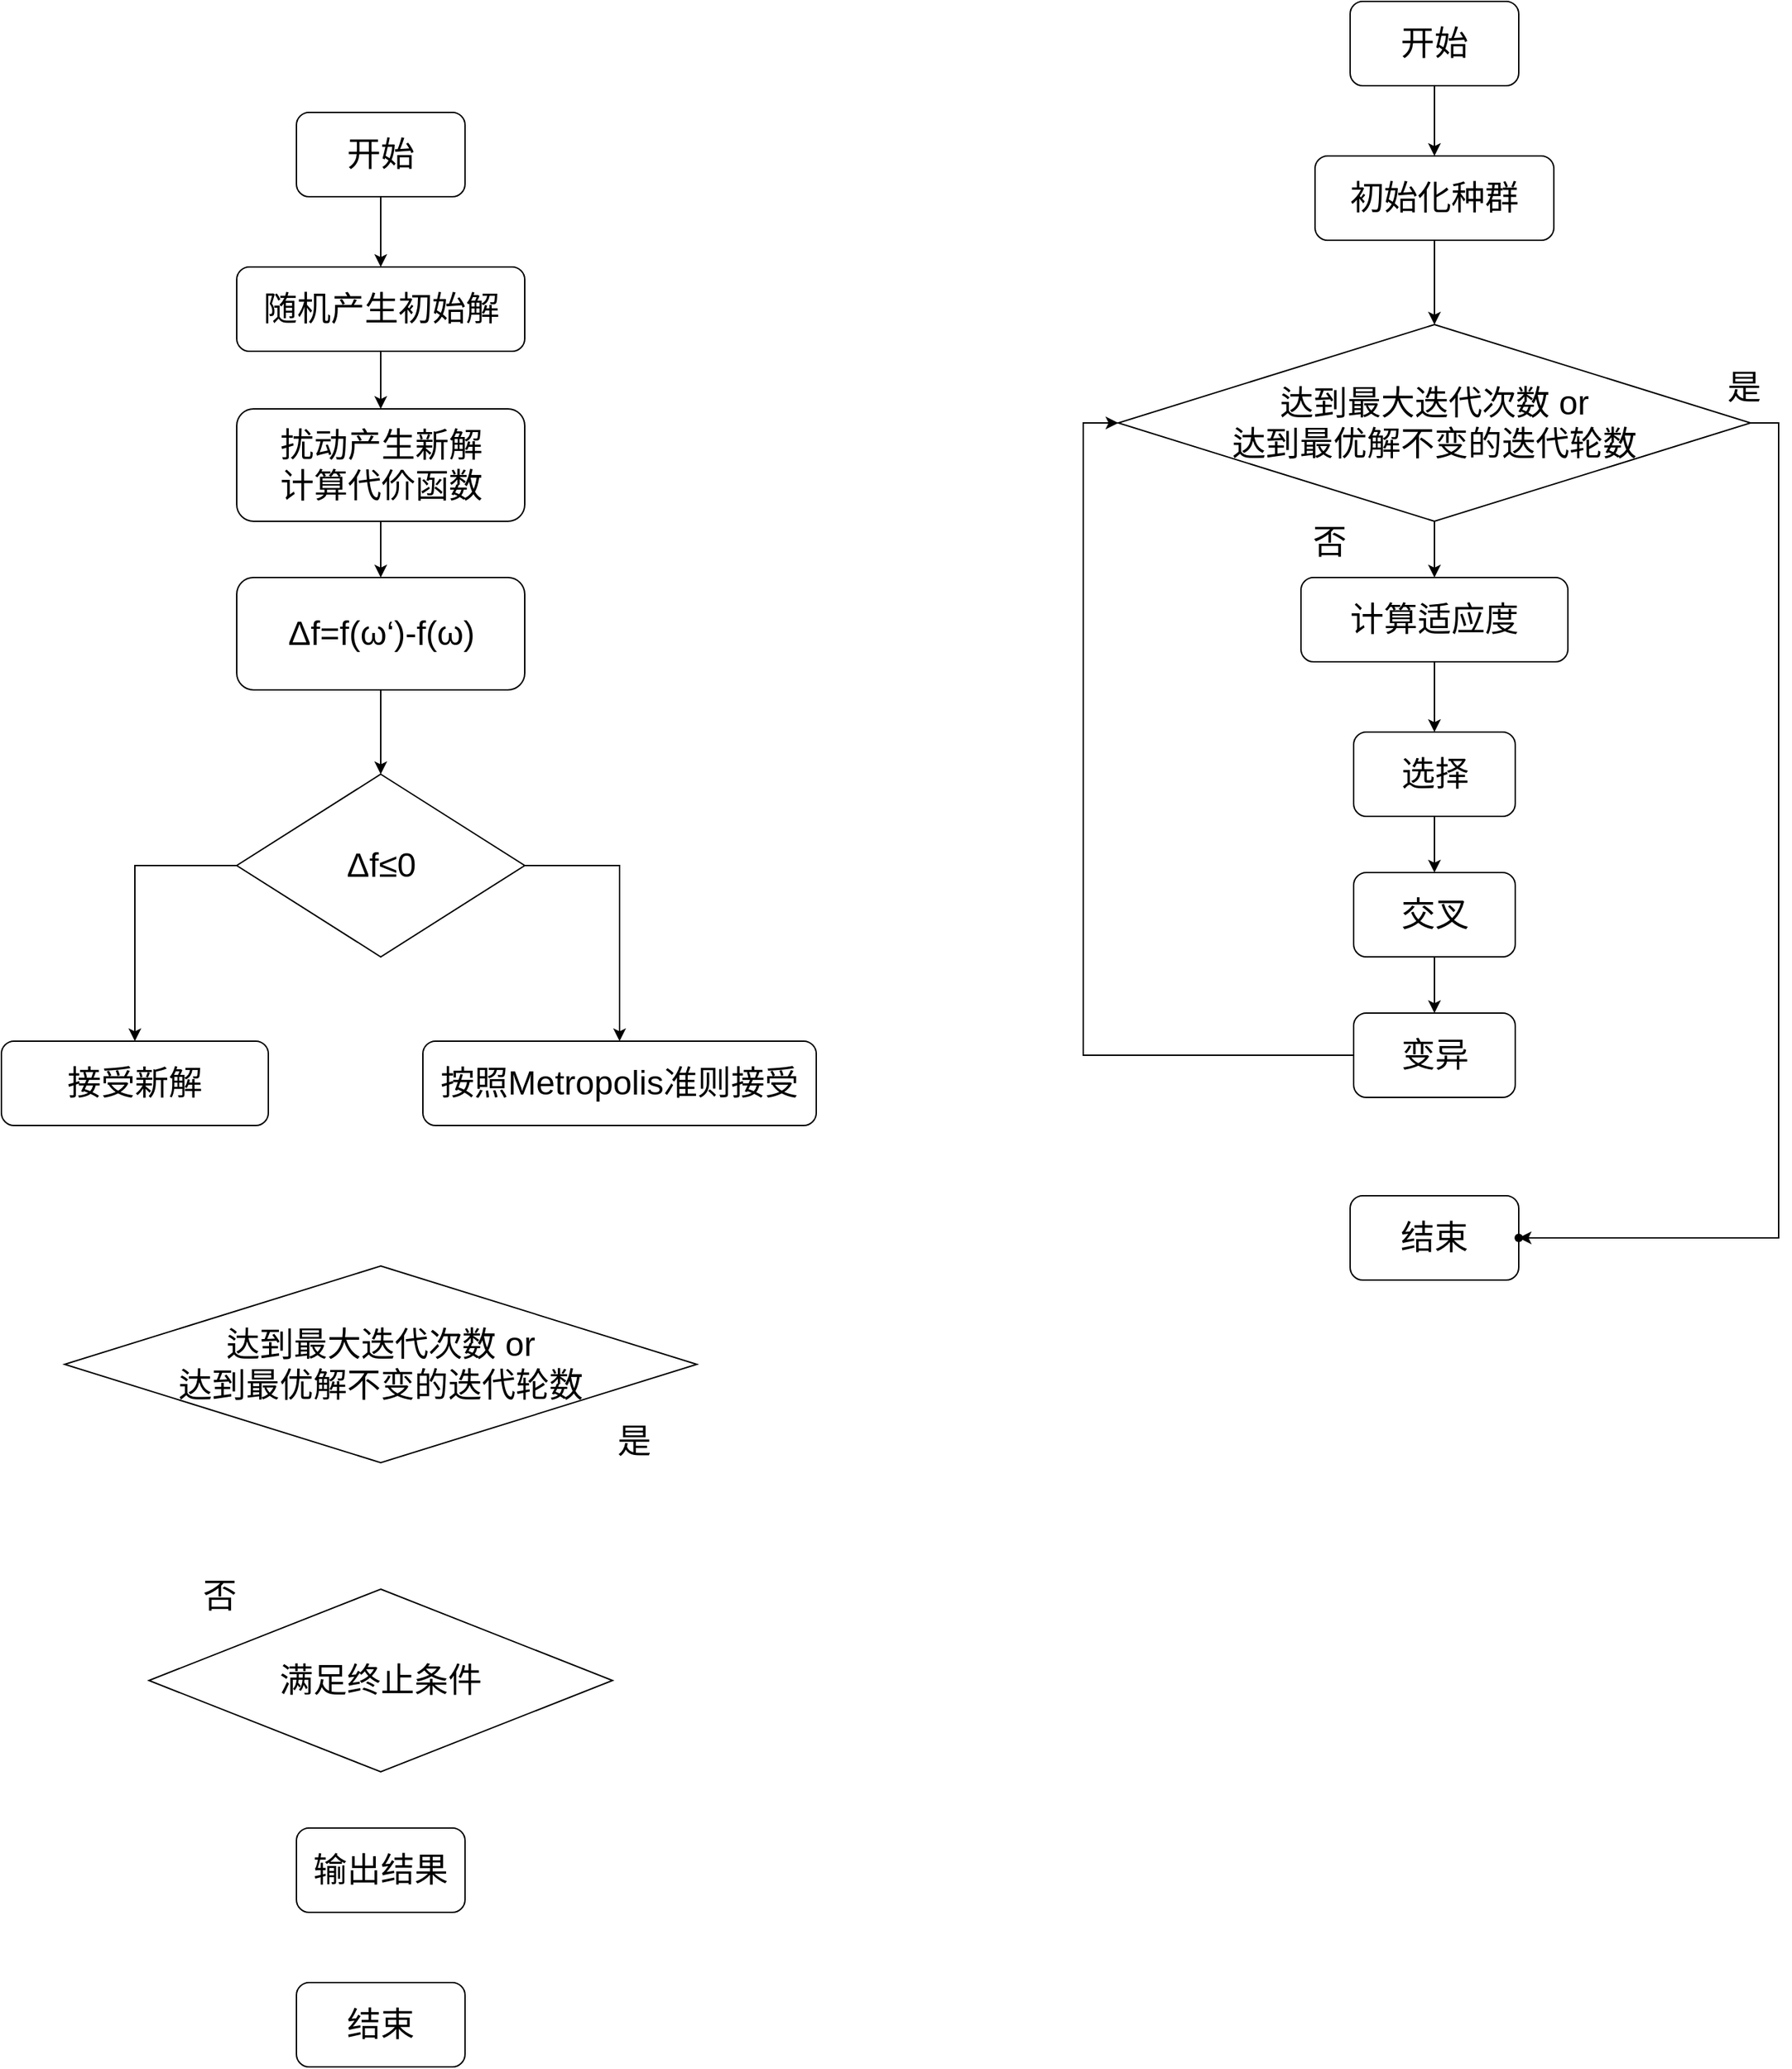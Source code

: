 <mxfile version="15.8.6" type="github">
  <diagram id="njND2kGzZErt5PBhhXXA" name="Page-1">
    <mxGraphModel dx="2557" dy="912" grid="1" gridSize="10" guides="1" tooltips="1" connect="1" arrows="1" fold="1" page="1" pageScale="1" pageWidth="827" pageHeight="1169" math="1" shadow="0">
      <root>
        <mxCell id="0" />
        <mxCell id="1" parent="0" />
        <mxCell id="dyvDGlt5trLfqe9o5V8G-19" value="" style="edgeStyle=orthogonalEdgeStyle;rounded=0;orthogonalLoop=1;jettySize=auto;html=1;fontSize=24;" edge="1" parent="1" source="dyvDGlt5trLfqe9o5V8G-1" target="dyvDGlt5trLfqe9o5V8G-2">
          <mxGeometry relative="1" as="geometry" />
        </mxCell>
        <mxCell id="dyvDGlt5trLfqe9o5V8G-1" value="&lt;font style=&quot;font-size: 24px&quot;&gt;开始&lt;/font&gt;" style="rounded=1;whiteSpace=wrap;html=1;" vertex="1" parent="1">
          <mxGeometry x="310" y="180" width="120" height="60" as="geometry" />
        </mxCell>
        <mxCell id="dyvDGlt5trLfqe9o5V8G-9" value="" style="edgeStyle=orthogonalEdgeStyle;rounded=0;orthogonalLoop=1;jettySize=auto;html=1;fontSize=24;entryX=0.5;entryY=0;entryDx=0;entryDy=0;" edge="1" parent="1" source="dyvDGlt5trLfqe9o5V8G-2" target="dyvDGlt5trLfqe9o5V8G-5">
          <mxGeometry relative="1" as="geometry">
            <mxPoint x="495" y="635" as="targetPoint" />
          </mxGeometry>
        </mxCell>
        <mxCell id="dyvDGlt5trLfqe9o5V8G-2" value="初始化种群" style="rounded=1;whiteSpace=wrap;html=1;fontSize=24;" vertex="1" parent="1">
          <mxGeometry x="285" y="290" width="170" height="60" as="geometry" />
        </mxCell>
        <mxCell id="dyvDGlt5trLfqe9o5V8G-13" value="" style="edgeStyle=orthogonalEdgeStyle;rounded=0;orthogonalLoop=1;jettySize=auto;html=1;fontSize=24;" edge="1" parent="1" source="dyvDGlt5trLfqe9o5V8G-4" target="dyvDGlt5trLfqe9o5V8G-7">
          <mxGeometry relative="1" as="geometry" />
        </mxCell>
        <mxCell id="dyvDGlt5trLfqe9o5V8G-4" value="交叉" style="rounded=1;whiteSpace=wrap;html=1;fontSize=24;" vertex="1" parent="1">
          <mxGeometry x="312.5" y="800" width="115" height="60" as="geometry" />
        </mxCell>
        <mxCell id="dyvDGlt5trLfqe9o5V8G-24" value="" style="edgeStyle=orthogonalEdgeStyle;rounded=0;orthogonalLoop=1;jettySize=auto;html=1;fontSize=24;" edge="1" parent="1" source="dyvDGlt5trLfqe9o5V8G-5" target="dyvDGlt5trLfqe9o5V8G-23">
          <mxGeometry relative="1" as="geometry" />
        </mxCell>
        <mxCell id="dyvDGlt5trLfqe9o5V8G-26" style="edgeStyle=orthogonalEdgeStyle;rounded=0;orthogonalLoop=1;jettySize=auto;html=1;exitX=1;exitY=0.5;exitDx=0;exitDy=0;fontSize=24;" edge="1" parent="1" source="dyvDGlt5trLfqe9o5V8G-5" target="dyvDGlt5trLfqe9o5V8G-17">
          <mxGeometry relative="1" as="geometry">
            <Array as="points">
              <mxPoint x="615" y="480" />
              <mxPoint x="615" y="1060" />
            </Array>
          </mxGeometry>
        </mxCell>
        <mxCell id="dyvDGlt5trLfqe9o5V8G-5" value="达到最大迭代次数 or &lt;br&gt;达到最优解不变的迭代轮数" style="rhombus;whiteSpace=wrap;html=1;fontSize=24;" vertex="1" parent="1">
          <mxGeometry x="145" y="410" width="450" height="140" as="geometry" />
        </mxCell>
        <mxCell id="dyvDGlt5trLfqe9o5V8G-12" value="" style="edgeStyle=orthogonalEdgeStyle;rounded=0;orthogonalLoop=1;jettySize=auto;html=1;fontSize=24;" edge="1" parent="1" source="dyvDGlt5trLfqe9o5V8G-6" target="dyvDGlt5trLfqe9o5V8G-4">
          <mxGeometry relative="1" as="geometry" />
        </mxCell>
        <mxCell id="dyvDGlt5trLfqe9o5V8G-6" value="选择" style="rounded=1;whiteSpace=wrap;html=1;fontSize=24;" vertex="1" parent="1">
          <mxGeometry x="312.5" y="700" width="115" height="60" as="geometry" />
        </mxCell>
        <mxCell id="dyvDGlt5trLfqe9o5V8G-15" value="" style="edgeStyle=orthogonalEdgeStyle;rounded=0;orthogonalLoop=1;jettySize=auto;html=1;fontSize=24;entryX=0;entryY=0.5;entryDx=0;entryDy=0;" edge="1" parent="1" source="dyvDGlt5trLfqe9o5V8G-7" target="dyvDGlt5trLfqe9o5V8G-5">
          <mxGeometry relative="1" as="geometry">
            <mxPoint x="215" y="930" as="targetPoint" />
            <Array as="points">
              <mxPoint x="120" y="930" />
              <mxPoint x="120" y="480" />
            </Array>
          </mxGeometry>
        </mxCell>
        <mxCell id="dyvDGlt5trLfqe9o5V8G-7" value="变异" style="rounded=1;whiteSpace=wrap;html=1;fontSize=24;" vertex="1" parent="1">
          <mxGeometry x="312.5" y="900" width="115" height="60" as="geometry" />
        </mxCell>
        <mxCell id="dyvDGlt5trLfqe9o5V8G-8" value="&lt;font style=&quot;font-size: 24px&quot;&gt;结束&lt;/font&gt;" style="rounded=1;whiteSpace=wrap;html=1;" vertex="1" parent="1">
          <mxGeometry x="310" y="1030" width="120" height="60" as="geometry" />
        </mxCell>
        <mxCell id="dyvDGlt5trLfqe9o5V8G-17" value="" style="shape=waypoint;size=6;pointerEvents=1;points=[];fillColor=rgba(255, 255, 255, 1);resizable=0;rotatable=0;perimeter=centerPerimeter;snapToPoint=1;fontSize=24;" vertex="1" parent="1">
          <mxGeometry x="410" y="1040" width="40" height="40" as="geometry" />
        </mxCell>
        <mxCell id="dyvDGlt5trLfqe9o5V8G-21" value="否" style="text;html=1;align=center;verticalAlign=middle;resizable=0;points=[];autosize=1;strokeColor=none;fillColor=none;fontSize=24;" vertex="1" parent="1">
          <mxGeometry x="275" y="550" width="40" height="30" as="geometry" />
        </mxCell>
        <mxCell id="dyvDGlt5trLfqe9o5V8G-22" value="是" style="text;html=1;align=center;verticalAlign=middle;resizable=0;points=[];autosize=1;strokeColor=none;fillColor=none;fontSize=24;" vertex="1" parent="1">
          <mxGeometry x="570" y="440" width="40" height="30" as="geometry" />
        </mxCell>
        <mxCell id="dyvDGlt5trLfqe9o5V8G-25" value="" style="edgeStyle=orthogonalEdgeStyle;rounded=0;orthogonalLoop=1;jettySize=auto;html=1;fontSize=24;" edge="1" parent="1" source="dyvDGlt5trLfqe9o5V8G-23" target="dyvDGlt5trLfqe9o5V8G-6">
          <mxGeometry relative="1" as="geometry" />
        </mxCell>
        <mxCell id="dyvDGlt5trLfqe9o5V8G-23" value="计算适应度" style="rounded=1;whiteSpace=wrap;html=1;fontSize=24;" vertex="1" parent="1">
          <mxGeometry x="275" y="590" width="190" height="60" as="geometry" />
        </mxCell>
        <mxCell id="dyvDGlt5trLfqe9o5V8G-27" value="" style="edgeStyle=orthogonalEdgeStyle;rounded=0;orthogonalLoop=1;jettySize=auto;html=1;fontSize=24;" edge="1" parent="1" source="dyvDGlt5trLfqe9o5V8G-28" target="dyvDGlt5trLfqe9o5V8G-30">
          <mxGeometry relative="1" as="geometry" />
        </mxCell>
        <mxCell id="dyvDGlt5trLfqe9o5V8G-28" value="&lt;font style=&quot;font-size: 24px&quot;&gt;开始&lt;/font&gt;" style="rounded=1;whiteSpace=wrap;html=1;" vertex="1" parent="1">
          <mxGeometry x="-440" y="259" width="120" height="60" as="geometry" />
        </mxCell>
        <mxCell id="dyvDGlt5trLfqe9o5V8G-59" style="edgeStyle=orthogonalEdgeStyle;rounded=0;orthogonalLoop=1;jettySize=auto;html=1;exitX=0.5;exitY=1;exitDx=0;exitDy=0;entryX=0.5;entryY=0;entryDx=0;entryDy=0;fontSize=24;" edge="1" parent="1" source="dyvDGlt5trLfqe9o5V8G-30" target="dyvDGlt5trLfqe9o5V8G-46">
          <mxGeometry relative="1" as="geometry" />
        </mxCell>
        <mxCell id="dyvDGlt5trLfqe9o5V8G-30" value="随机产生初始解" style="rounded=1;whiteSpace=wrap;html=1;fontSize=24;" vertex="1" parent="1">
          <mxGeometry x="-482.5" y="369" width="205" height="60" as="geometry" />
        </mxCell>
        <mxCell id="dyvDGlt5trLfqe9o5V8G-35" value="达到最大迭代次数 or &lt;br&gt;达到最优解不变的迭代轮数" style="rhombus;whiteSpace=wrap;html=1;fontSize=24;" vertex="1" parent="1">
          <mxGeometry x="-605" y="1080" width="450" height="140" as="geometry" />
        </mxCell>
        <mxCell id="dyvDGlt5trLfqe9o5V8G-40" value="&lt;font style=&quot;font-size: 24px&quot;&gt;结束&lt;/font&gt;" style="rounded=1;whiteSpace=wrap;html=1;" vertex="1" parent="1">
          <mxGeometry x="-440" y="1590" width="120" height="60" as="geometry" />
        </mxCell>
        <mxCell id="dyvDGlt5trLfqe9o5V8G-42" value="否" style="text;html=1;align=center;verticalAlign=middle;resizable=0;points=[];autosize=1;strokeColor=none;fillColor=none;fontSize=24;" vertex="1" parent="1">
          <mxGeometry x="-515" y="1300" width="40" height="30" as="geometry" />
        </mxCell>
        <mxCell id="dyvDGlt5trLfqe9o5V8G-43" value="是" style="text;html=1;align=center;verticalAlign=middle;resizable=0;points=[];autosize=1;strokeColor=none;fillColor=none;fontSize=24;" vertex="1" parent="1">
          <mxGeometry x="-220" y="1190" width="40" height="30" as="geometry" />
        </mxCell>
        <mxCell id="dyvDGlt5trLfqe9o5V8G-58" style="edgeStyle=orthogonalEdgeStyle;rounded=0;orthogonalLoop=1;jettySize=auto;html=1;exitX=0.5;exitY=1;exitDx=0;exitDy=0;entryX=0.5;entryY=0;entryDx=0;entryDy=0;fontSize=24;" edge="1" parent="1" source="dyvDGlt5trLfqe9o5V8G-46" target="dyvDGlt5trLfqe9o5V8G-47">
          <mxGeometry relative="1" as="geometry" />
        </mxCell>
        <mxCell id="dyvDGlt5trLfqe9o5V8G-46" value="扰动产生新解&lt;br&gt;计算代价函数" style="rounded=1;whiteSpace=wrap;html=1;fontSize=24;" vertex="1" parent="1">
          <mxGeometry x="-482.5" y="470" width="205" height="80" as="geometry" />
        </mxCell>
        <mxCell id="dyvDGlt5trLfqe9o5V8G-57" style="edgeStyle=orthogonalEdgeStyle;rounded=0;orthogonalLoop=1;jettySize=auto;html=1;exitX=0.5;exitY=1;exitDx=0;exitDy=0;entryX=0.5;entryY=0;entryDx=0;entryDy=0;fontSize=24;" edge="1" parent="1" source="dyvDGlt5trLfqe9o5V8G-47" target="dyvDGlt5trLfqe9o5V8G-48">
          <mxGeometry relative="1" as="geometry" />
        </mxCell>
        <mxCell id="dyvDGlt5trLfqe9o5V8G-47" value="Δf=f(ω‘)-f(ω)" style="rounded=1;whiteSpace=wrap;html=1;fontSize=24;" vertex="1" parent="1">
          <mxGeometry x="-482.5" y="590" width="205" height="80" as="geometry" />
        </mxCell>
        <mxCell id="dyvDGlt5trLfqe9o5V8G-51" style="edgeStyle=orthogonalEdgeStyle;rounded=0;orthogonalLoop=1;jettySize=auto;html=1;entryX=0.5;entryY=0;entryDx=0;entryDy=0;fontSize=24;" edge="1" parent="1" source="dyvDGlt5trLfqe9o5V8G-48" target="dyvDGlt5trLfqe9o5V8G-49">
          <mxGeometry relative="1" as="geometry">
            <Array as="points">
              <mxPoint x="-555" y="795" />
            </Array>
          </mxGeometry>
        </mxCell>
        <mxCell id="dyvDGlt5trLfqe9o5V8G-52" style="edgeStyle=orthogonalEdgeStyle;rounded=0;orthogonalLoop=1;jettySize=auto;html=1;exitX=1;exitY=0.5;exitDx=0;exitDy=0;entryX=0.5;entryY=0;entryDx=0;entryDy=0;fontSize=24;" edge="1" parent="1" source="dyvDGlt5trLfqe9o5V8G-48" target="dyvDGlt5trLfqe9o5V8G-50">
          <mxGeometry relative="1" as="geometry" />
        </mxCell>
        <mxCell id="dyvDGlt5trLfqe9o5V8G-48" value="Δf≤0" style="rhombus;whiteSpace=wrap;html=1;fontSize=24;" vertex="1" parent="1">
          <mxGeometry x="-482.5" y="730" width="205" height="130" as="geometry" />
        </mxCell>
        <mxCell id="dyvDGlt5trLfqe9o5V8G-49" value="接受新解" style="rounded=1;whiteSpace=wrap;html=1;fontSize=24;" vertex="1" parent="1">
          <mxGeometry x="-650" y="920" width="190" height="60" as="geometry" />
        </mxCell>
        <mxCell id="dyvDGlt5trLfqe9o5V8G-50" value="按照Metropolis准则接受" style="rounded=1;whiteSpace=wrap;html=1;fontSize=24;" vertex="1" parent="1">
          <mxGeometry x="-350" y="920" width="280" height="60" as="geometry" />
        </mxCell>
        <mxCell id="dyvDGlt5trLfqe9o5V8G-53" value="满足终止条件" style="rhombus;whiteSpace=wrap;html=1;fontSize=24;" vertex="1" parent="1">
          <mxGeometry x="-545" y="1310" width="330" height="130" as="geometry" />
        </mxCell>
        <mxCell id="dyvDGlt5trLfqe9o5V8G-55" value="&lt;font style=&quot;font-size: 24px&quot;&gt;输出结果&lt;/font&gt;" style="rounded=1;whiteSpace=wrap;html=1;" vertex="1" parent="1">
          <mxGeometry x="-440" y="1480" width="120" height="60" as="geometry" />
        </mxCell>
      </root>
    </mxGraphModel>
  </diagram>
</mxfile>
